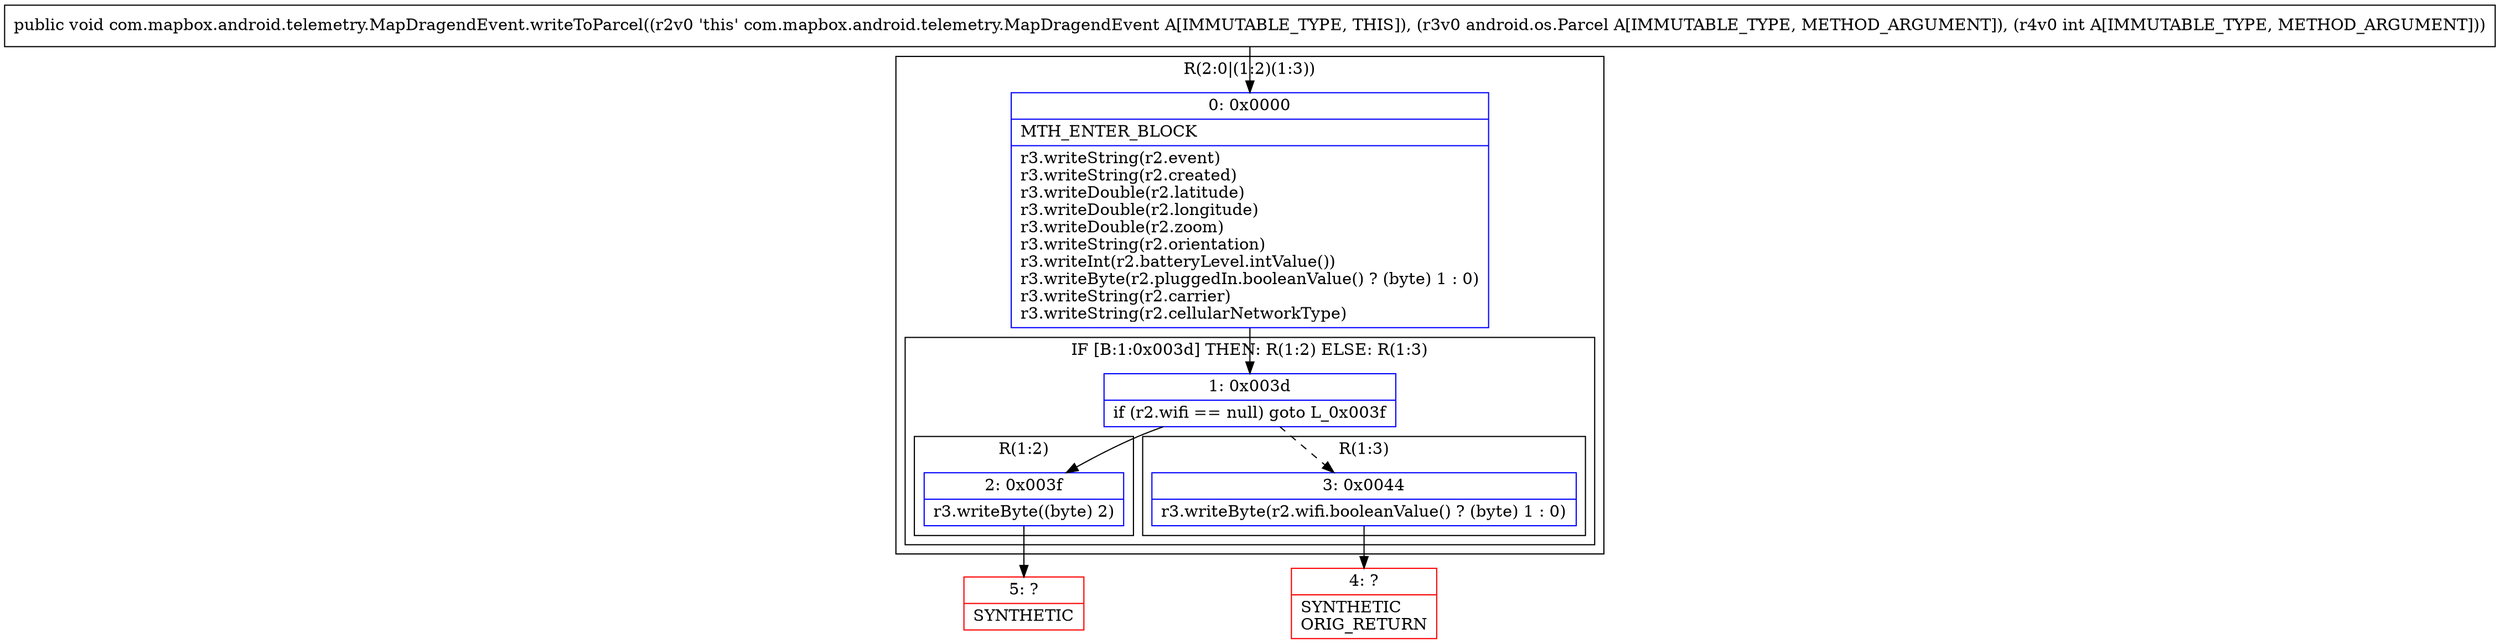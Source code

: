 digraph "CFG forcom.mapbox.android.telemetry.MapDragendEvent.writeToParcel(Landroid\/os\/Parcel;I)V" {
subgraph cluster_Region_1768054028 {
label = "R(2:0|(1:2)(1:3))";
node [shape=record,color=blue];
Node_0 [shape=record,label="{0\:\ 0x0000|MTH_ENTER_BLOCK\l|r3.writeString(r2.event)\lr3.writeString(r2.created)\lr3.writeDouble(r2.latitude)\lr3.writeDouble(r2.longitude)\lr3.writeDouble(r2.zoom)\lr3.writeString(r2.orientation)\lr3.writeInt(r2.batteryLevel.intValue())\lr3.writeByte(r2.pluggedIn.booleanValue() ? (byte) 1 : 0)\lr3.writeString(r2.carrier)\lr3.writeString(r2.cellularNetworkType)\l}"];
subgraph cluster_IfRegion_1014199890 {
label = "IF [B:1:0x003d] THEN: R(1:2) ELSE: R(1:3)";
node [shape=record,color=blue];
Node_1 [shape=record,label="{1\:\ 0x003d|if (r2.wifi == null) goto L_0x003f\l}"];
subgraph cluster_Region_1658221770 {
label = "R(1:2)";
node [shape=record,color=blue];
Node_2 [shape=record,label="{2\:\ 0x003f|r3.writeByte((byte) 2)\l}"];
}
subgraph cluster_Region_1817588102 {
label = "R(1:3)";
node [shape=record,color=blue];
Node_3 [shape=record,label="{3\:\ 0x0044|r3.writeByte(r2.wifi.booleanValue() ? (byte) 1 : 0)\l}"];
}
}
}
Node_4 [shape=record,color=red,label="{4\:\ ?|SYNTHETIC\lORIG_RETURN\l}"];
Node_5 [shape=record,color=red,label="{5\:\ ?|SYNTHETIC\l}"];
MethodNode[shape=record,label="{public void com.mapbox.android.telemetry.MapDragendEvent.writeToParcel((r2v0 'this' com.mapbox.android.telemetry.MapDragendEvent A[IMMUTABLE_TYPE, THIS]), (r3v0 android.os.Parcel A[IMMUTABLE_TYPE, METHOD_ARGUMENT]), (r4v0 int A[IMMUTABLE_TYPE, METHOD_ARGUMENT])) }"];
MethodNode -> Node_0;
Node_0 -> Node_1;
Node_1 -> Node_2;
Node_1 -> Node_3[style=dashed];
Node_2 -> Node_5;
Node_3 -> Node_4;
}

